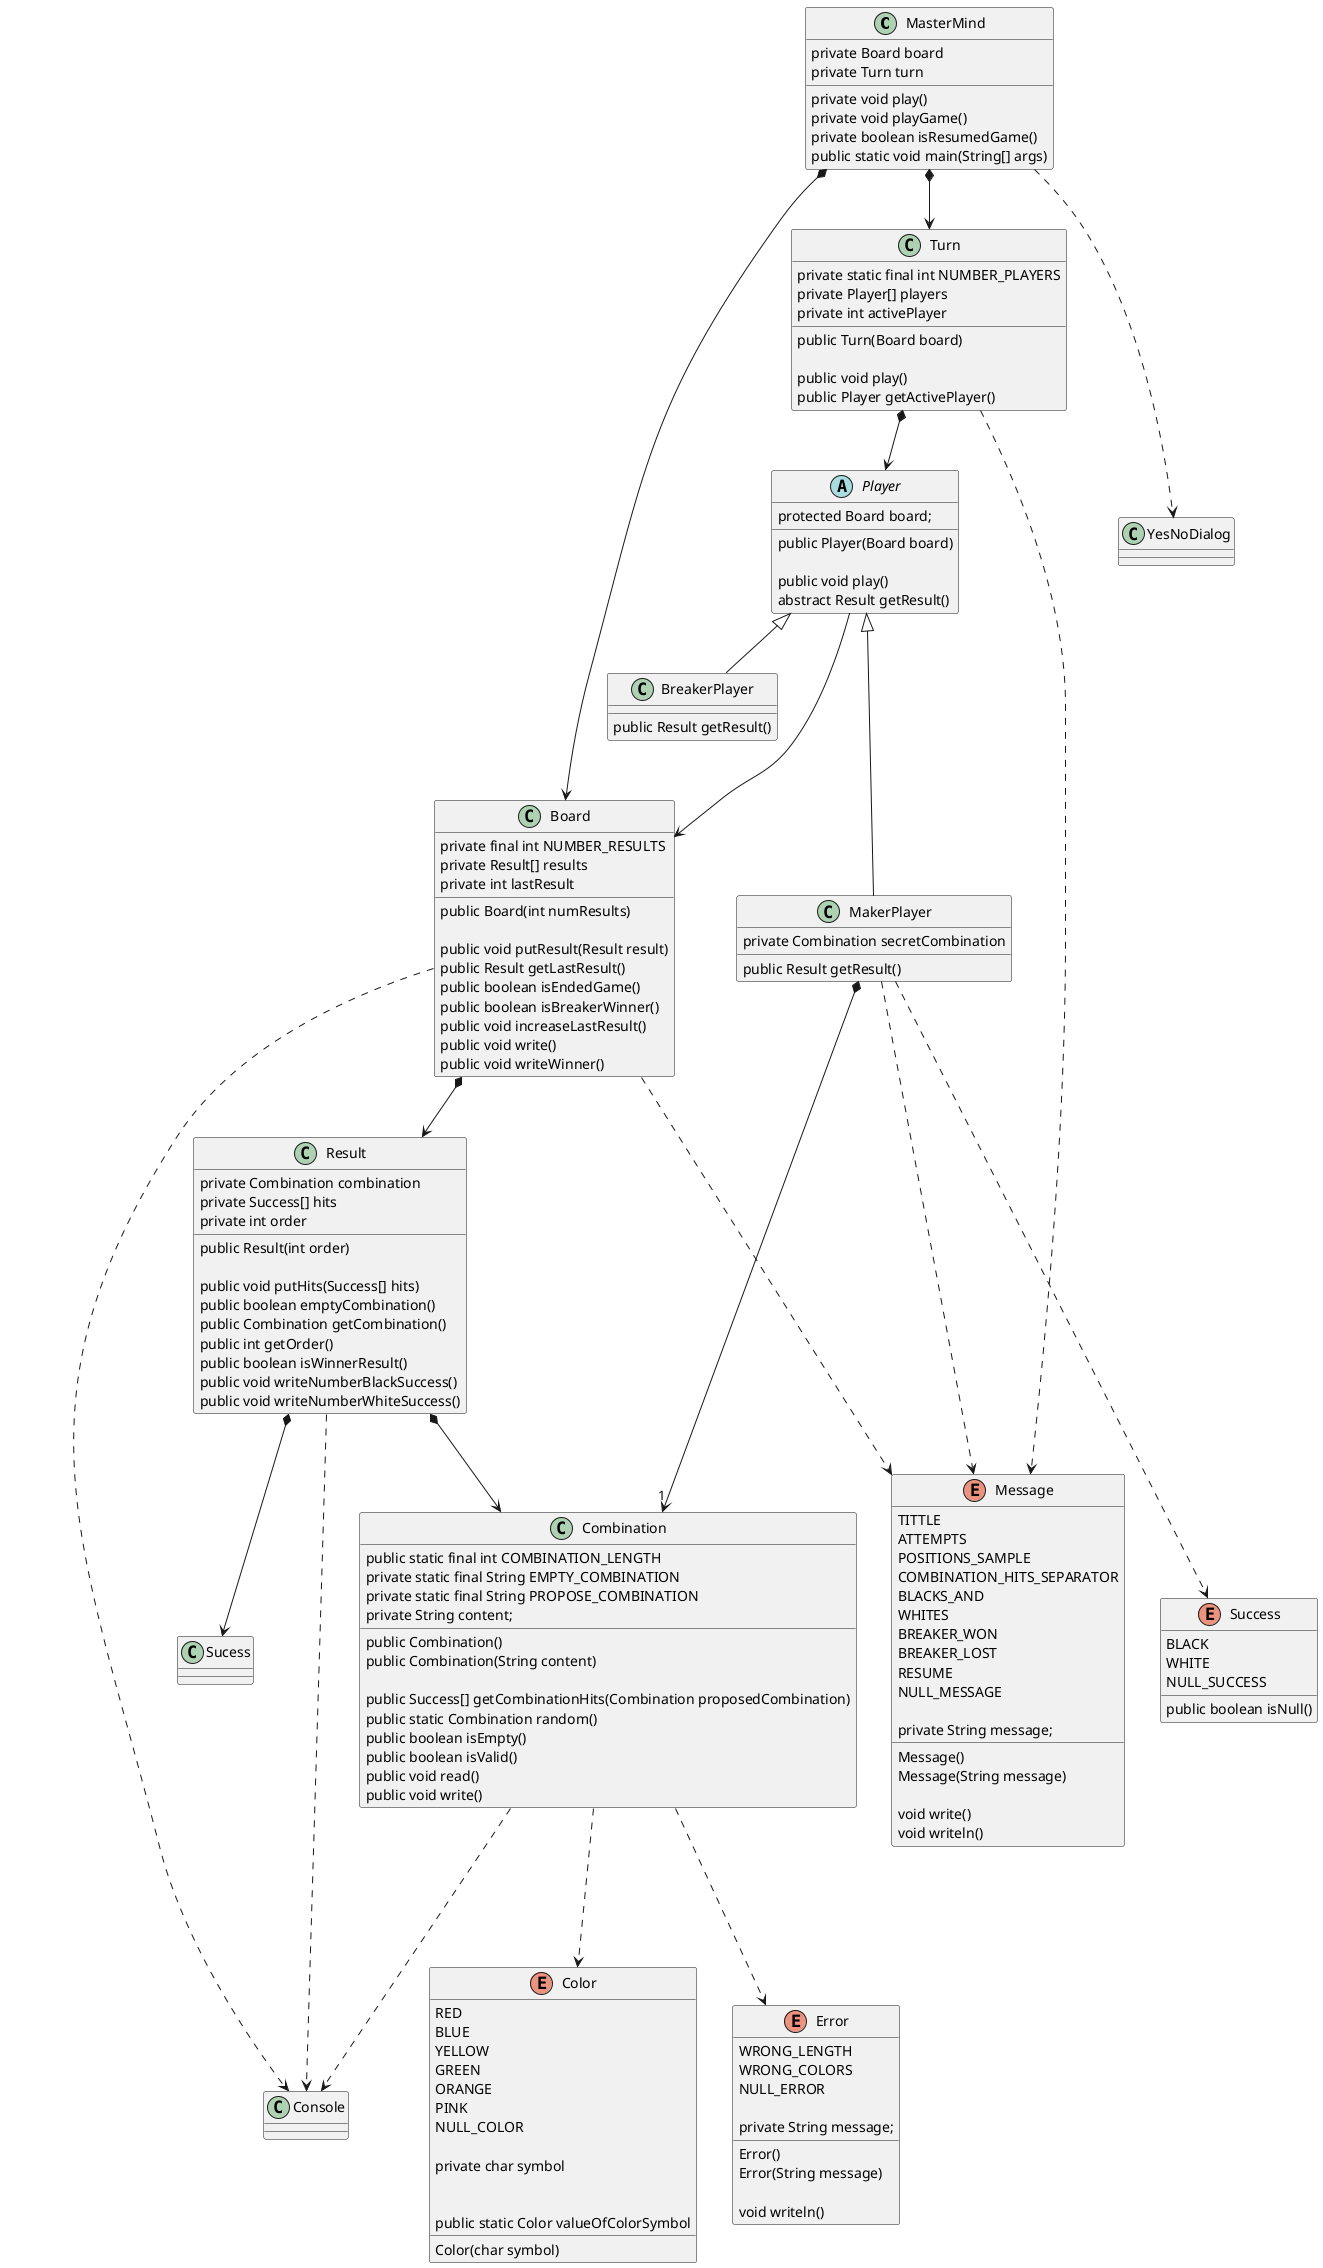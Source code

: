 @startuml
class MasterMind {
    private Board board
    private Turn turn

    private void play()
    private void playGame()
    private boolean isResumedGame()
    public static void main(String[] args)
}

class Board {
    private final int NUMBER_RESULTS
    private Result[] results
    private int lastResult

    public Board(int numResults)

    public void putResult(Result result)
    public Result getLastResult()
    public boolean isEndedGame()
    public boolean isBreakerWinner()
    public void increaseLastResult()
    public void write()
    public void writeWinner()
}

class Turn {
    private static final int NUMBER_PLAYERS
    private Player[] players
    private int activePlayer

    public Turn(Board board)

    public void play()
    public Player getActivePlayer()
}

class Result {
    private Combination combination
    private Success[] hits
    private int order

    public Result(int order)

    public void putHits(Success[] hits)
    public boolean emptyCombination()
    public Combination getCombination()
    public int getOrder()
    public boolean isWinnerResult()
    public void writeNumberBlackSuccess()
    public void writeNumberWhiteSuccess()
}


abstract class Player {
    protected Board board;

    public Player(Board board)

    public void play()
    abstract Result getResult()
}

class BreakerPlayer extends Player{
    public Result getResult()
}

class MakerPlayer extends Player{
    private Combination secretCombination
    public Result getResult()
}

class Combination {
    public static final int COMBINATION_LENGTH
    private static final String EMPTY_COMBINATION
    private static final String PROPOSE_COMBINATION
    private String content;

    public Combination()
    public Combination(String content)

    public Success[] getCombinationHits(Combination proposedCombination)
    public static Combination random()
    public boolean isEmpty()
    public boolean isValid()
    public void read()
    public void write()
}

enum Success {
	BLACK
	WHITE
	NULL_SUCCESS

	public boolean isNull()
}
enum Color {
	RED
	BLUE
	YELLOW
	GREEN
	ORANGE
	PINK
	NULL_COLOR

	private char symbol

	Color(char symbol)

	public static Color valueOfColorSymbol
}

enum Error {
	WRONG_LENGTH
	WRONG_COLORS
	NULL_ERROR

	private String message;

	Error()
	Error(String message)

	void writeln()
}

enum Message {
    TITTLE
    ATTEMPTS
    POSITIONS_SAMPLE
    COMBINATION_HITS_SEPARATOR
    BLACKS_AND
    WHITES
    BREAKER_WON
    BREAKER_LOST
    RESUME
    NULL_MESSAGE

    private String message;

    Message()
    Message(String message)

    void write()
    void writeln()
}

class Console
class YesNoDialog

MasterMind *--> Board
MasterMind *--> Turn
MasterMind ...> YesNoDialog
MakerPlayer ...> Message

Board *--> Result
Board ...> Console
Board ...> Message

Turn *--> Player
Turn ...> Message

Result *--> Combination
Result *--> Sucess
Result ...> Console

Player ---> Board
MakerPlayer *--> "1" Combination
MakerPlayer ...> Success

Combination ...> Console
Combination ...> Color
Combination ...> Error

@enduml